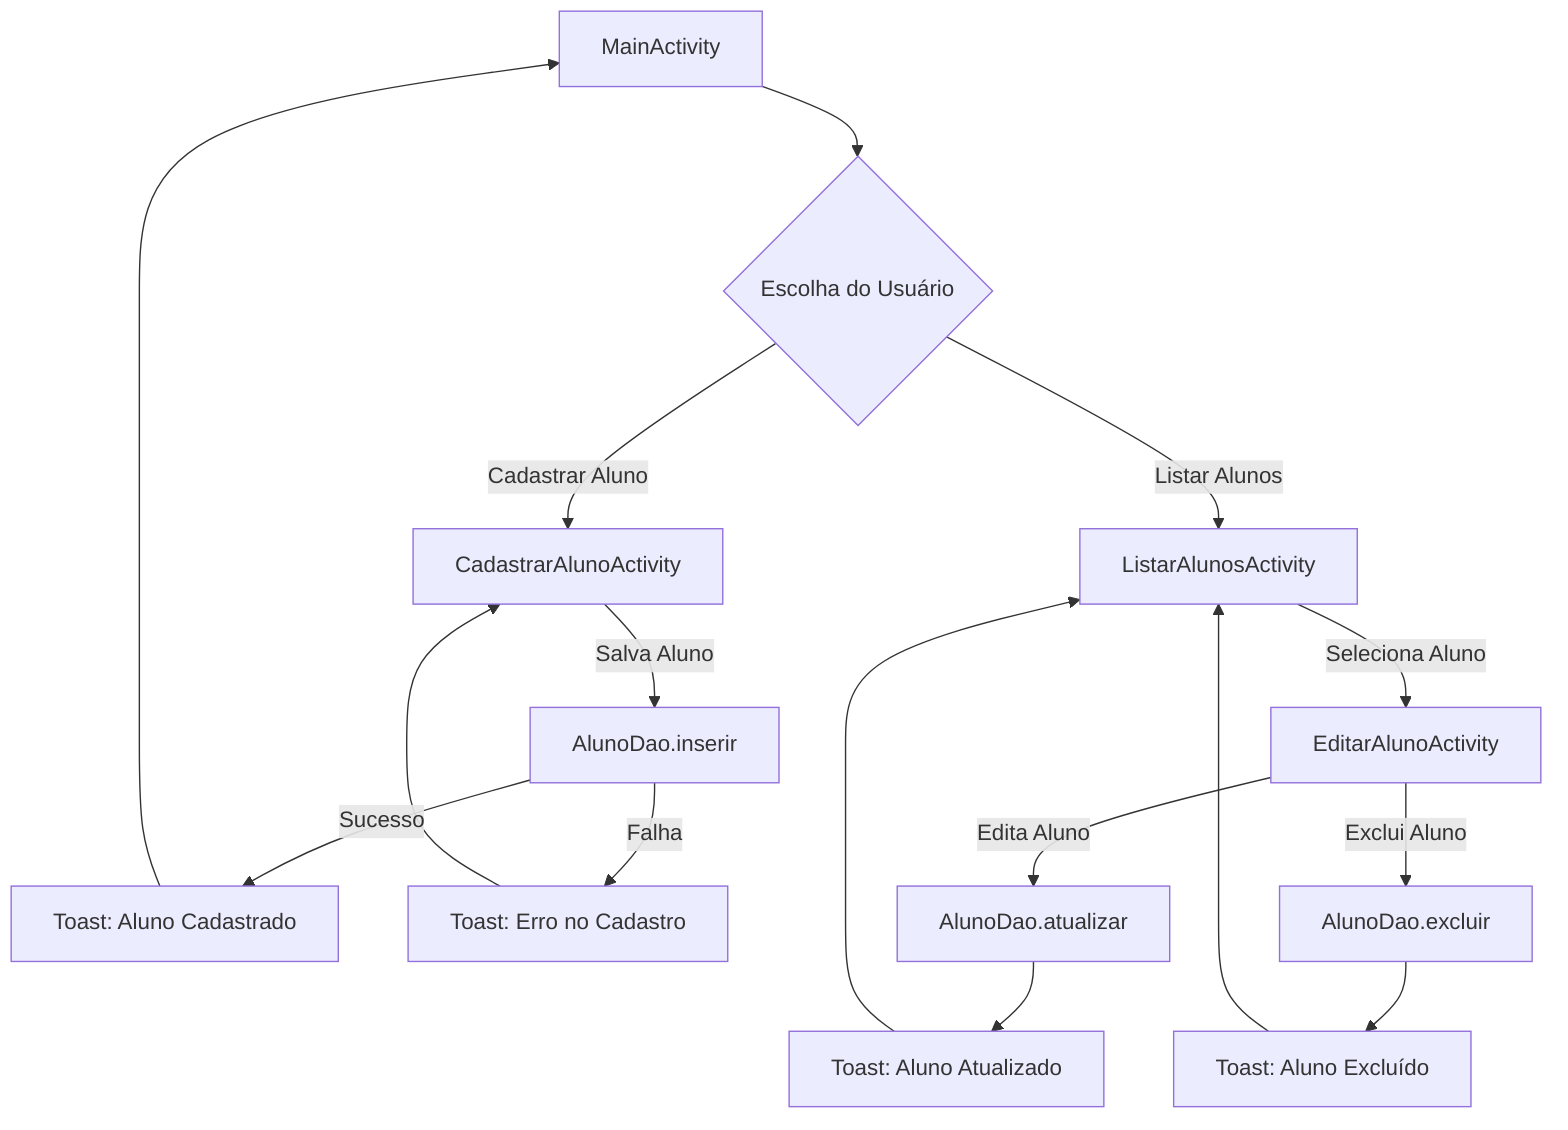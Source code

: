 graph TD
    A[MainActivity] --> B{Escolha do Usuário}
    B -->|Cadastrar Aluno| C[CadastrarAlunoActivity]
    B -->|Listar Alunos| D[ListarAlunosActivity]
    C -->|Salva Aluno| E[AlunoDao.inserir]
    E -->|Sucesso| F[Toast: Aluno Cadastrado]
    E -->|Falha| G[Toast: Erro no Cadastro]
    D -->|Seleciona Aluno| H[EditarAlunoActivity]
    H -->|Edita Aluno| I[AlunoDao.atualizar]
    H -->|Exclui Aluno| J[AlunoDao.excluir]
    I --> K[Toast: Aluno Atualizado]
    J --> L[Toast: Aluno Excluído]
    K --> D
    L --> D
    F --> A
    G --> C